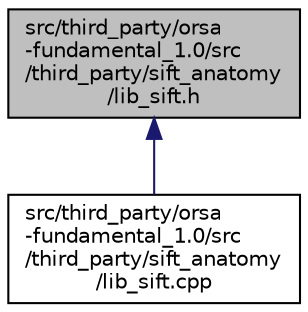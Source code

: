 digraph "src/third_party/orsa-fundamental_1.0/src/third_party/sift_anatomy/lib_sift.h"
{
  edge [fontname="Helvetica",fontsize="10",labelfontname="Helvetica",labelfontsize="10"];
  node [fontname="Helvetica",fontsize="10",shape=record];
  Node1 [label="src/third_party/orsa\l-fundamental_1.0/src\l/third_party/sift_anatomy\l/lib_sift.h",height=0.2,width=0.4,color="black", fillcolor="grey75", style="filled", fontcolor="black"];
  Node1 -> Node2 [dir="back",color="midnightblue",fontsize="10",style="solid",fontname="Helvetica"];
  Node2 [label="src/third_party/orsa\l-fundamental_1.0/src\l/third_party/sift_anatomy\l/lib_sift.cpp",height=0.2,width=0.4,color="black", fillcolor="white", style="filled",URL="$lib__sift_8cpp.html"];
}
